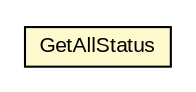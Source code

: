 #!/usr/local/bin/dot
#
# Class diagram 
# Generated by UMLGraph version R5_6-24-gf6e263 (http://www.umlgraph.org/)
#

digraph G {
	edge [fontname="arial",fontsize=10,labelfontname="arial",labelfontsize=10];
	node [fontname="arial",fontsize=10,shape=plaintext];
	nodesep=0.25;
	ranksep=0.5;
	// org.miloss.fgsms.services.interfaces.status.GetAllStatus
	c130183 [label=<<table title="org.miloss.fgsms.services.interfaces.status.GetAllStatus" border="0" cellborder="1" cellspacing="0" cellpadding="2" port="p" bgcolor="lemonChiffon" href="./GetAllStatus.html">
		<tr><td><table border="0" cellspacing="0" cellpadding="1">
<tr><td align="center" balign="center"> GetAllStatus </td></tr>
		</table></td></tr>
		</table>>, URL="./GetAllStatus.html", fontname="arial", fontcolor="black", fontsize=10.0];
}

